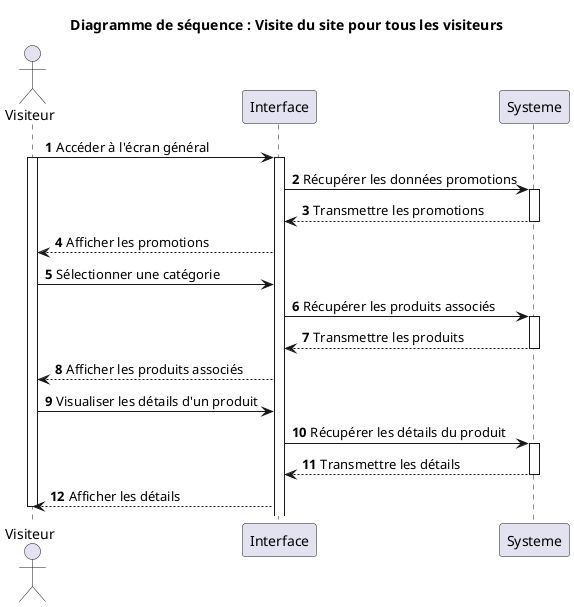 @startuml
actor Visiteur as Visitor

autonumber

title Diagramme de séquence : Visite du site pour tous les visiteurs

Visitor -> Interface : Accéder à l'écran général
activate Visitor
activate Interface
Interface -> Systeme : Récupérer les données promotions
activate Systeme
Systeme --> Interface : Transmettre les promotions
deactivate Systeme

Interface --> Visitor : Afficher les promotions


Visitor -> Interface : Sélectionner une catégorie
Interface -> Systeme : Récupérer les produits associés
activate Systeme
Systeme --> Interface : Transmettre les produits
deactivate Systeme

Interface --> Visitor : Afficher les produits associés
Visitor -> Interface : Visualiser les détails d'un produit
Interface -> Systeme : Récupérer les détails du produit
activate Systeme
Systeme --> Interface : Transmettre les détails
deactivate Systeme
Interface --> Visitor : Afficher les détails

deactivate Visitor
@enduml